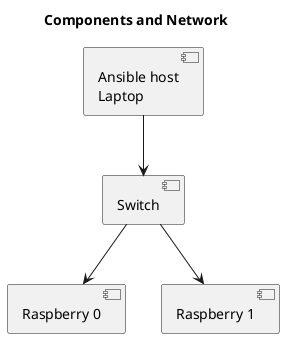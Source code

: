 @startuml

scale max 600 width

title            Components and Network

component [Ansible host\nLaptop] as host

component [Switch] as switch

component [Raspberry 0] as RPI0
component [Raspberry 1] as RPI1

' links
host --> switch
switch --> RPI0
switch --> RPI1

@enduml
